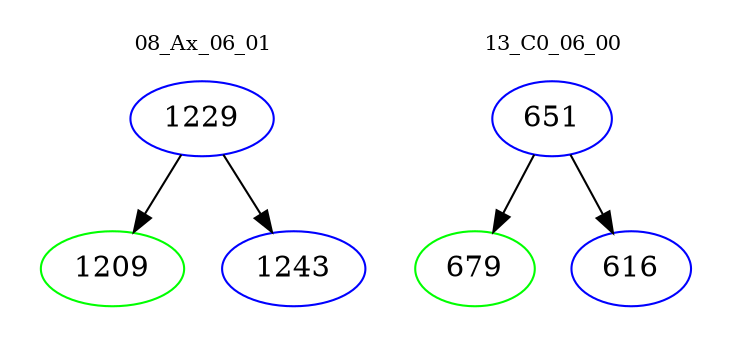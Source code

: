 digraph{
subgraph cluster_0 {
color = white
label = "08_Ax_06_01";
fontsize=10;
T0_1229 [label="1229", color="blue"]
T0_1229 -> T0_1209 [color="black"]
T0_1209 [label="1209", color="green"]
T0_1229 -> T0_1243 [color="black"]
T0_1243 [label="1243", color="blue"]
}
subgraph cluster_1 {
color = white
label = "13_C0_06_00";
fontsize=10;
T1_651 [label="651", color="blue"]
T1_651 -> T1_679 [color="black"]
T1_679 [label="679", color="green"]
T1_651 -> T1_616 [color="black"]
T1_616 [label="616", color="blue"]
}
}
